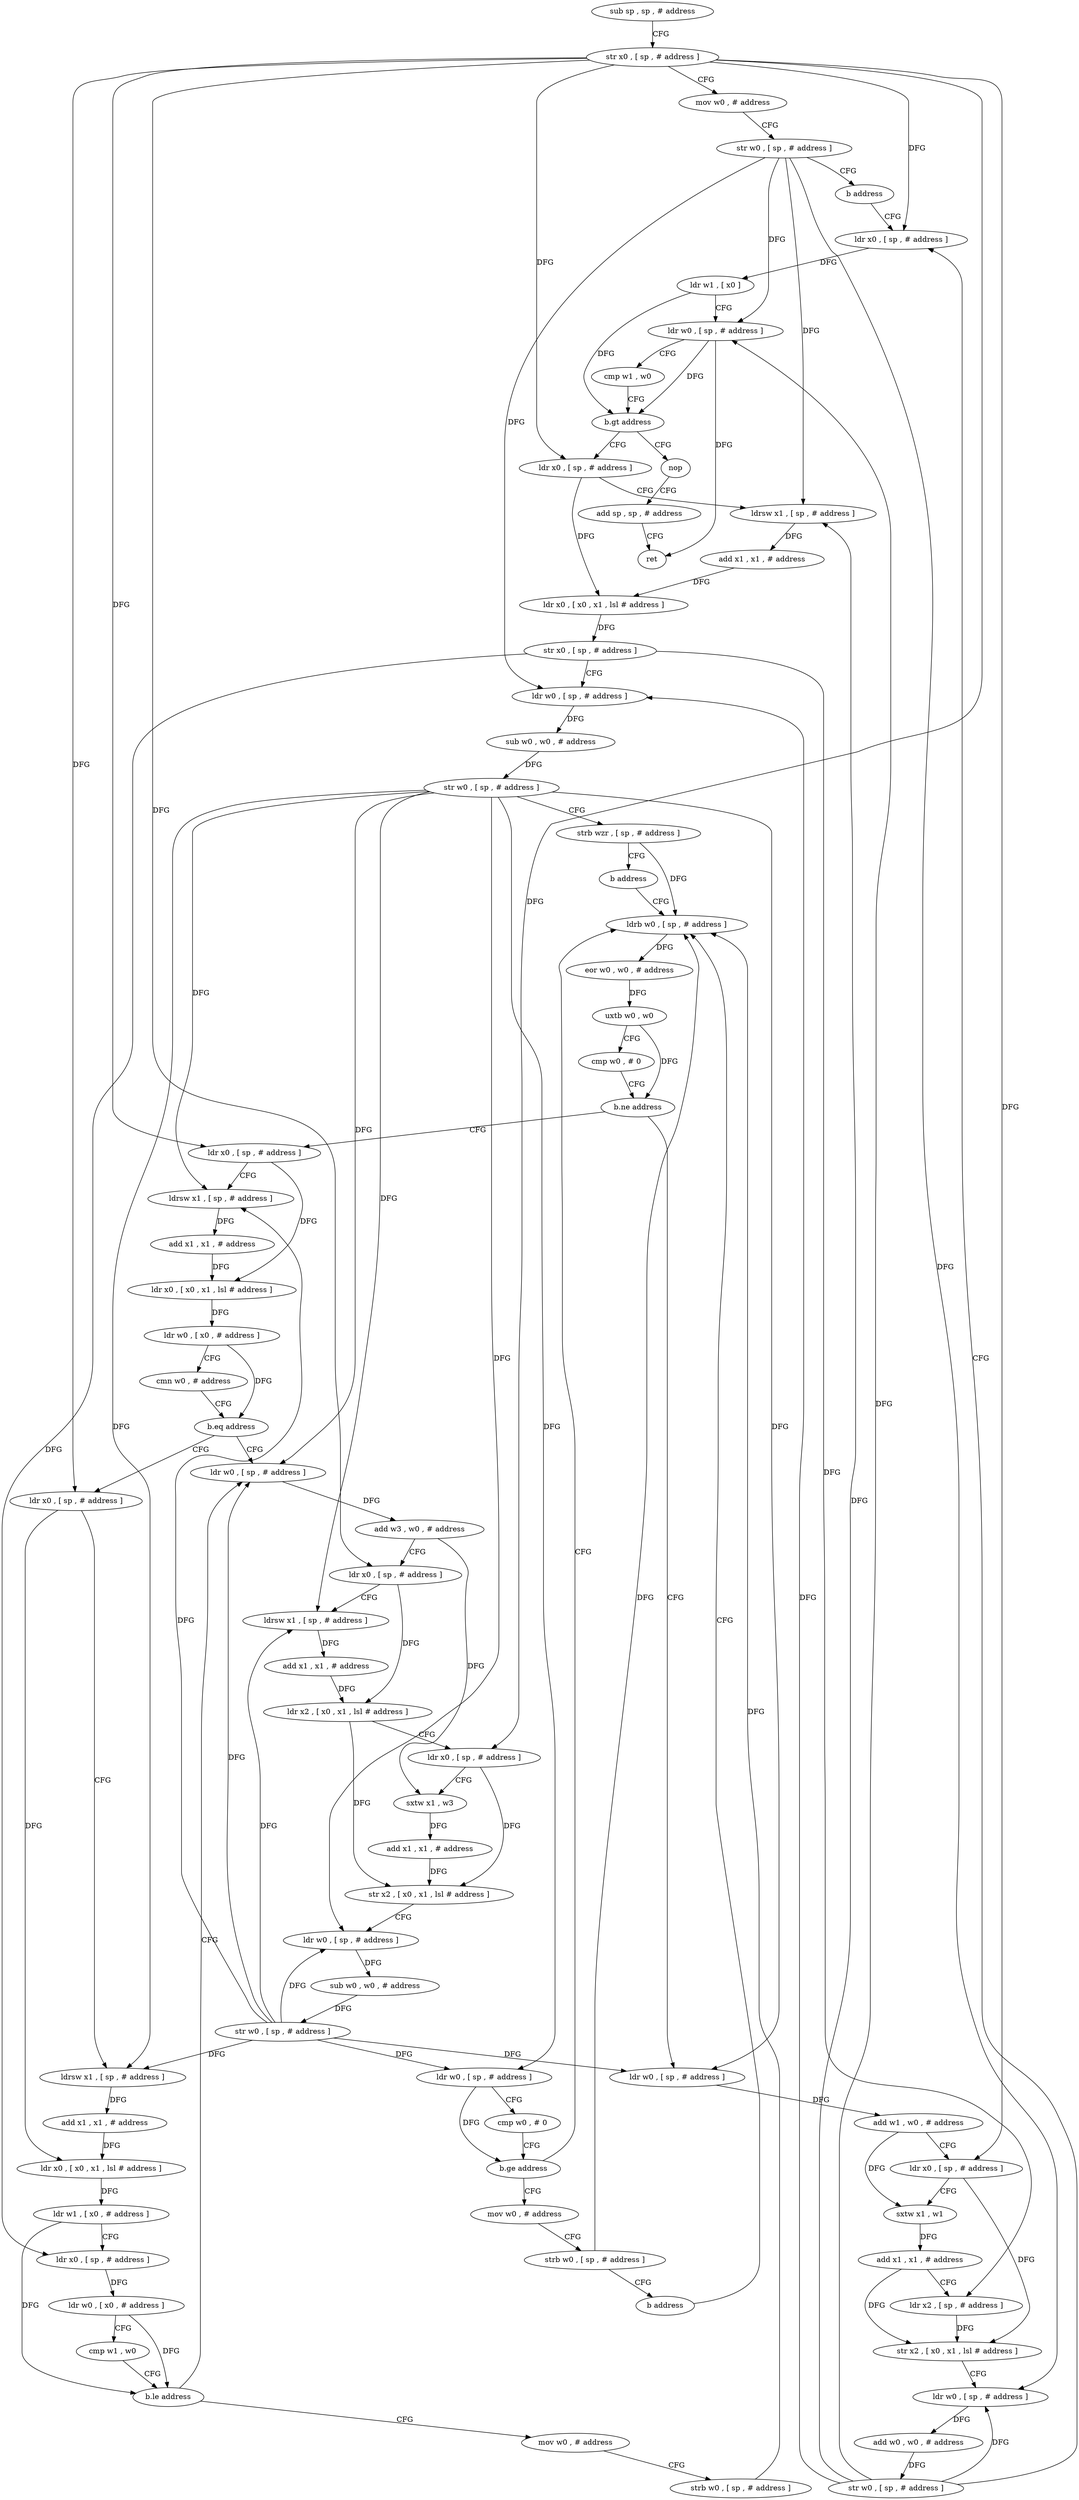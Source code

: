 digraph "func" {
"173300" [label = "sub sp , sp , # address" ]
"173304" [label = "str x0 , [ sp , # address ]" ]
"173308" [label = "mov w0 , # address" ]
"173312" [label = "str w0 , [ sp , # address ]" ]
"173316" [label = "b address" ]
"173568" [label = "ldr x0 , [ sp , # address ]" ]
"173572" [label = "ldr w1 , [ x0 ]" ]
"173576" [label = "ldr w0 , [ sp , # address ]" ]
"173580" [label = "cmp w1 , w0" ]
"173584" [label = "b.gt address" ]
"173320" [label = "ldr x0 , [ sp , # address ]" ]
"173588" [label = "nop" ]
"173324" [label = "ldrsw x1 , [ sp , # address ]" ]
"173328" [label = "add x1 , x1 , # address" ]
"173332" [label = "ldr x0 , [ x0 , x1 , lsl # address ]" ]
"173336" [label = "str x0 , [ sp , # address ]" ]
"173340" [label = "ldr w0 , [ sp , # address ]" ]
"173344" [label = "sub w0 , w0 , # address" ]
"173348" [label = "str w0 , [ sp , # address ]" ]
"173352" [label = "strb wzr , [ sp , # address ]" ]
"173356" [label = "b address" ]
"173508" [label = "ldrb w0 , [ sp , # address ]" ]
"173592" [label = "add sp , sp , # address" ]
"173596" [label = "ret" ]
"173512" [label = "eor w0 , w0 , # address" ]
"173516" [label = "uxtb w0 , w0" ]
"173520" [label = "cmp w0 , # 0" ]
"173524" [label = "b.ne address" ]
"173360" [label = "ldr x0 , [ sp , # address ]" ]
"173528" [label = "ldr w0 , [ sp , # address ]" ]
"173364" [label = "ldrsw x1 , [ sp , # address ]" ]
"173368" [label = "add x1 , x1 , # address" ]
"173372" [label = "ldr x0 , [ x0 , x1 , lsl # address ]" ]
"173376" [label = "ldr w0 , [ x0 , # address ]" ]
"173380" [label = "cmn w0 , # address" ]
"173384" [label = "b.eq address" ]
"173424" [label = "ldr w0 , [ sp , # address ]" ]
"173388" [label = "ldr x0 , [ sp , # address ]" ]
"173532" [label = "add w1 , w0 , # address" ]
"173536" [label = "ldr x0 , [ sp , # address ]" ]
"173540" [label = "sxtw x1 , w1" ]
"173544" [label = "add x1 , x1 , # address" ]
"173548" [label = "ldr x2 , [ sp , # address ]" ]
"173552" [label = "str x2 , [ x0 , x1 , lsl # address ]" ]
"173556" [label = "ldr w0 , [ sp , # address ]" ]
"173560" [label = "add w0 , w0 , # address" ]
"173564" [label = "str w0 , [ sp , # address ]" ]
"173428" [label = "add w3 , w0 , # address" ]
"173432" [label = "ldr x0 , [ sp , # address ]" ]
"173436" [label = "ldrsw x1 , [ sp , # address ]" ]
"173440" [label = "add x1 , x1 , # address" ]
"173444" [label = "ldr x2 , [ x0 , x1 , lsl # address ]" ]
"173448" [label = "ldr x0 , [ sp , # address ]" ]
"173452" [label = "sxtw x1 , w3" ]
"173456" [label = "add x1 , x1 , # address" ]
"173460" [label = "str x2 , [ x0 , x1 , lsl # address ]" ]
"173464" [label = "ldr w0 , [ sp , # address ]" ]
"173468" [label = "sub w0 , w0 , # address" ]
"173472" [label = "str w0 , [ sp , # address ]" ]
"173476" [label = "ldr w0 , [ sp , # address ]" ]
"173480" [label = "cmp w0 , # 0" ]
"173484" [label = "b.ge address" ]
"173488" [label = "mov w0 , # address" ]
"173392" [label = "ldrsw x1 , [ sp , # address ]" ]
"173396" [label = "add x1 , x1 , # address" ]
"173400" [label = "ldr x0 , [ x0 , x1 , lsl # address ]" ]
"173404" [label = "ldr w1 , [ x0 , # address ]" ]
"173408" [label = "ldr x0 , [ sp , # address ]" ]
"173412" [label = "ldr w0 , [ x0 , # address ]" ]
"173416" [label = "cmp w1 , w0" ]
"173420" [label = "b.le address" ]
"173500" [label = "mov w0 , # address" ]
"173492" [label = "strb w0 , [ sp , # address ]" ]
"173496" [label = "b address" ]
"173504" [label = "strb w0 , [ sp , # address ]" ]
"173300" -> "173304" [ label = "CFG" ]
"173304" -> "173308" [ label = "CFG" ]
"173304" -> "173568" [ label = "DFG" ]
"173304" -> "173320" [ label = "DFG" ]
"173304" -> "173360" [ label = "DFG" ]
"173304" -> "173536" [ label = "DFG" ]
"173304" -> "173432" [ label = "DFG" ]
"173304" -> "173448" [ label = "DFG" ]
"173304" -> "173388" [ label = "DFG" ]
"173308" -> "173312" [ label = "CFG" ]
"173312" -> "173316" [ label = "CFG" ]
"173312" -> "173576" [ label = "DFG" ]
"173312" -> "173324" [ label = "DFG" ]
"173312" -> "173340" [ label = "DFG" ]
"173312" -> "173556" [ label = "DFG" ]
"173316" -> "173568" [ label = "CFG" ]
"173568" -> "173572" [ label = "DFG" ]
"173572" -> "173576" [ label = "CFG" ]
"173572" -> "173584" [ label = "DFG" ]
"173576" -> "173580" [ label = "CFG" ]
"173576" -> "173584" [ label = "DFG" ]
"173576" -> "173596" [ label = "DFG" ]
"173580" -> "173584" [ label = "CFG" ]
"173584" -> "173320" [ label = "CFG" ]
"173584" -> "173588" [ label = "CFG" ]
"173320" -> "173324" [ label = "CFG" ]
"173320" -> "173332" [ label = "DFG" ]
"173588" -> "173592" [ label = "CFG" ]
"173324" -> "173328" [ label = "DFG" ]
"173328" -> "173332" [ label = "DFG" ]
"173332" -> "173336" [ label = "DFG" ]
"173336" -> "173340" [ label = "CFG" ]
"173336" -> "173548" [ label = "DFG" ]
"173336" -> "173408" [ label = "DFG" ]
"173340" -> "173344" [ label = "DFG" ]
"173344" -> "173348" [ label = "DFG" ]
"173348" -> "173352" [ label = "CFG" ]
"173348" -> "173364" [ label = "DFG" ]
"173348" -> "173528" [ label = "DFG" ]
"173348" -> "173424" [ label = "DFG" ]
"173348" -> "173436" [ label = "DFG" ]
"173348" -> "173464" [ label = "DFG" ]
"173348" -> "173476" [ label = "DFG" ]
"173348" -> "173392" [ label = "DFG" ]
"173352" -> "173356" [ label = "CFG" ]
"173352" -> "173508" [ label = "DFG" ]
"173356" -> "173508" [ label = "CFG" ]
"173508" -> "173512" [ label = "DFG" ]
"173592" -> "173596" [ label = "CFG" ]
"173512" -> "173516" [ label = "DFG" ]
"173516" -> "173520" [ label = "CFG" ]
"173516" -> "173524" [ label = "DFG" ]
"173520" -> "173524" [ label = "CFG" ]
"173524" -> "173360" [ label = "CFG" ]
"173524" -> "173528" [ label = "CFG" ]
"173360" -> "173364" [ label = "CFG" ]
"173360" -> "173372" [ label = "DFG" ]
"173528" -> "173532" [ label = "DFG" ]
"173364" -> "173368" [ label = "DFG" ]
"173368" -> "173372" [ label = "DFG" ]
"173372" -> "173376" [ label = "DFG" ]
"173376" -> "173380" [ label = "CFG" ]
"173376" -> "173384" [ label = "DFG" ]
"173380" -> "173384" [ label = "CFG" ]
"173384" -> "173424" [ label = "CFG" ]
"173384" -> "173388" [ label = "CFG" ]
"173424" -> "173428" [ label = "DFG" ]
"173388" -> "173392" [ label = "CFG" ]
"173388" -> "173400" [ label = "DFG" ]
"173532" -> "173536" [ label = "CFG" ]
"173532" -> "173540" [ label = "DFG" ]
"173536" -> "173540" [ label = "CFG" ]
"173536" -> "173552" [ label = "DFG" ]
"173540" -> "173544" [ label = "DFG" ]
"173544" -> "173548" [ label = "CFG" ]
"173544" -> "173552" [ label = "DFG" ]
"173548" -> "173552" [ label = "DFG" ]
"173552" -> "173556" [ label = "CFG" ]
"173556" -> "173560" [ label = "DFG" ]
"173560" -> "173564" [ label = "DFG" ]
"173564" -> "173568" [ label = "CFG" ]
"173564" -> "173576" [ label = "DFG" ]
"173564" -> "173324" [ label = "DFG" ]
"173564" -> "173340" [ label = "DFG" ]
"173564" -> "173556" [ label = "DFG" ]
"173428" -> "173432" [ label = "CFG" ]
"173428" -> "173452" [ label = "DFG" ]
"173432" -> "173436" [ label = "CFG" ]
"173432" -> "173444" [ label = "DFG" ]
"173436" -> "173440" [ label = "DFG" ]
"173440" -> "173444" [ label = "DFG" ]
"173444" -> "173448" [ label = "CFG" ]
"173444" -> "173460" [ label = "DFG" ]
"173448" -> "173452" [ label = "CFG" ]
"173448" -> "173460" [ label = "DFG" ]
"173452" -> "173456" [ label = "DFG" ]
"173456" -> "173460" [ label = "DFG" ]
"173460" -> "173464" [ label = "CFG" ]
"173464" -> "173468" [ label = "DFG" ]
"173468" -> "173472" [ label = "DFG" ]
"173472" -> "173476" [ label = "DFG" ]
"173472" -> "173364" [ label = "DFG" ]
"173472" -> "173528" [ label = "DFG" ]
"173472" -> "173424" [ label = "DFG" ]
"173472" -> "173436" [ label = "DFG" ]
"173472" -> "173464" [ label = "DFG" ]
"173472" -> "173392" [ label = "DFG" ]
"173476" -> "173480" [ label = "CFG" ]
"173476" -> "173484" [ label = "DFG" ]
"173480" -> "173484" [ label = "CFG" ]
"173484" -> "173508" [ label = "CFG" ]
"173484" -> "173488" [ label = "CFG" ]
"173488" -> "173492" [ label = "CFG" ]
"173392" -> "173396" [ label = "DFG" ]
"173396" -> "173400" [ label = "DFG" ]
"173400" -> "173404" [ label = "DFG" ]
"173404" -> "173408" [ label = "CFG" ]
"173404" -> "173420" [ label = "DFG" ]
"173408" -> "173412" [ label = "DFG" ]
"173412" -> "173416" [ label = "CFG" ]
"173412" -> "173420" [ label = "DFG" ]
"173416" -> "173420" [ label = "CFG" ]
"173420" -> "173500" [ label = "CFG" ]
"173420" -> "173424" [ label = "CFG" ]
"173500" -> "173504" [ label = "CFG" ]
"173492" -> "173496" [ label = "CFG" ]
"173492" -> "173508" [ label = "DFG" ]
"173496" -> "173508" [ label = "CFG" ]
"173504" -> "173508" [ label = "DFG" ]
}
